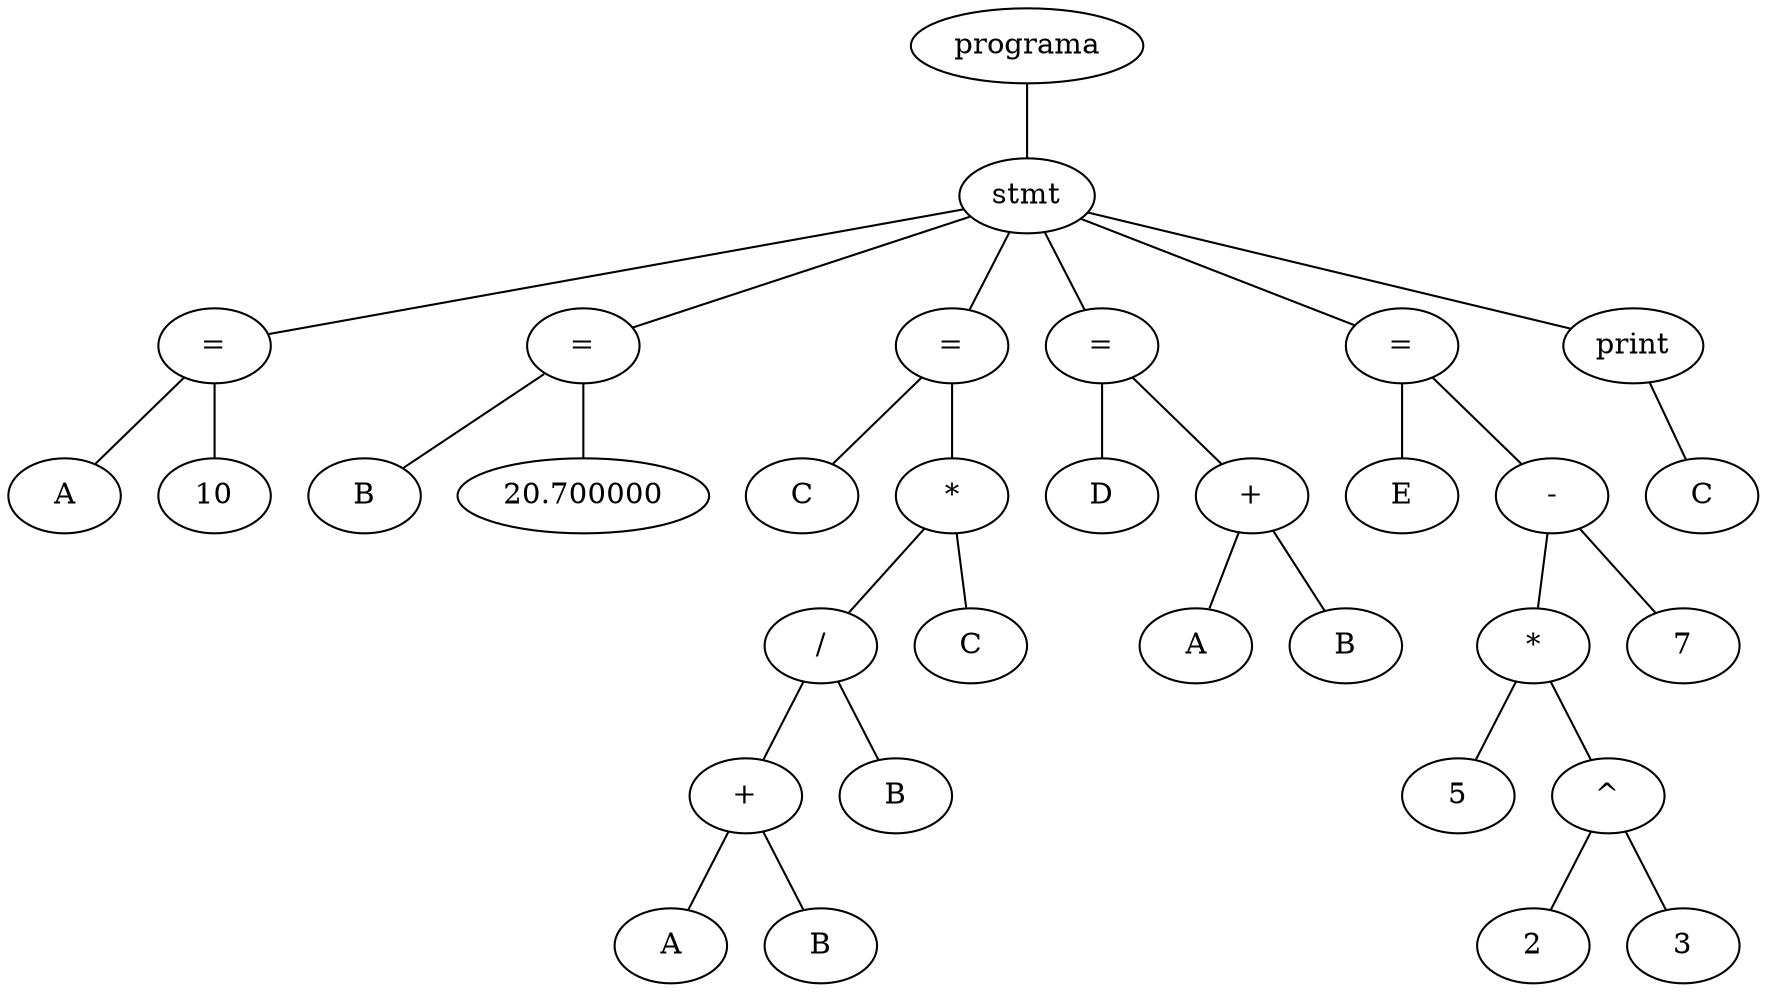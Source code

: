 graph G{
	N32[label="programa"];
	N3[label="stmt"];
	N1[label="="];
	N2[label="A"];
	N1 -- N2;
	N0[label="10"];
	N1 -- N0;
	N3 -- N1;
	N5[label="="];
	N6[label="B"];
	N5 -- N6;
	N4[label="20.700000"];
	N5 -- N4;
	N3 -- N5;
	N14[label="="];
	N15[label="C"];
	N14 -- N15;
	N13[label="*"];
	N11[label="/"];
	N9[label="+"];
	N7[label="A"];
	N9 -- N7;
	N8[label="B"];
	N9 -- N8;
	N11 -- N9;
	N10[label="B"];
	N11 -- N10;
	N13 -- N11;
	N12[label="C"];
	N13 -- N12;
	N14 -- N13;
	N3 -- N14;
	N19[label="="];
	N20[label="D"];
	N19 -- N20;
	N18[label="+"];
	N16[label="A"];
	N18 -- N16;
	N17[label="B"];
	N18 -- N17;
	N19 -- N18;
	N3 -- N19;
	N28[label="="];
	N29[label="E"];
	N28 -- N29;
	N27[label="-"];
	N25[label="*"];
	N21[label="5"];
	N25 -- N21;
	N24[label="^"];
	N22[label="2"];
	N24 -- N22;
	N23[label="3"];
	N24 -- N23;
	N25 -- N24;
	N27 -- N25;
	N26[label="7"];
	N27 -- N26;
	N28 -- N27;
	N3 -- N28;
	N31[label="print"];
	N30[label="C"];
	N31 -- N30;
	N3 -- N31;
	N32 -- N3;
}
